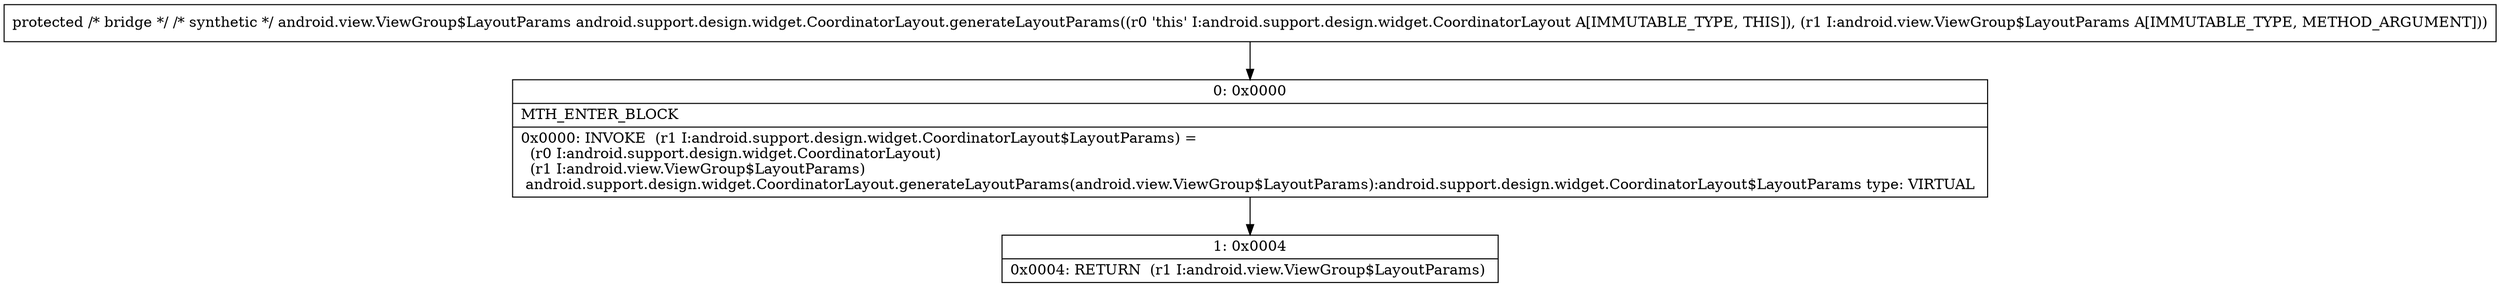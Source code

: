 digraph "CFG forandroid.support.design.widget.CoordinatorLayout.generateLayoutParams(Landroid\/view\/ViewGroup$LayoutParams;)Landroid\/view\/ViewGroup$LayoutParams;" {
Node_0 [shape=record,label="{0\:\ 0x0000|MTH_ENTER_BLOCK\l|0x0000: INVOKE  (r1 I:android.support.design.widget.CoordinatorLayout$LayoutParams) = \l  (r0 I:android.support.design.widget.CoordinatorLayout)\l  (r1 I:android.view.ViewGroup$LayoutParams)\l android.support.design.widget.CoordinatorLayout.generateLayoutParams(android.view.ViewGroup$LayoutParams):android.support.design.widget.CoordinatorLayout$LayoutParams type: VIRTUAL \l}"];
Node_1 [shape=record,label="{1\:\ 0x0004|0x0004: RETURN  (r1 I:android.view.ViewGroup$LayoutParams) \l}"];
MethodNode[shape=record,label="{protected \/* bridge *\/ \/* synthetic *\/ android.view.ViewGroup$LayoutParams android.support.design.widget.CoordinatorLayout.generateLayoutParams((r0 'this' I:android.support.design.widget.CoordinatorLayout A[IMMUTABLE_TYPE, THIS]), (r1 I:android.view.ViewGroup$LayoutParams A[IMMUTABLE_TYPE, METHOD_ARGUMENT])) }"];
MethodNode -> Node_0;
Node_0 -> Node_1;
}

